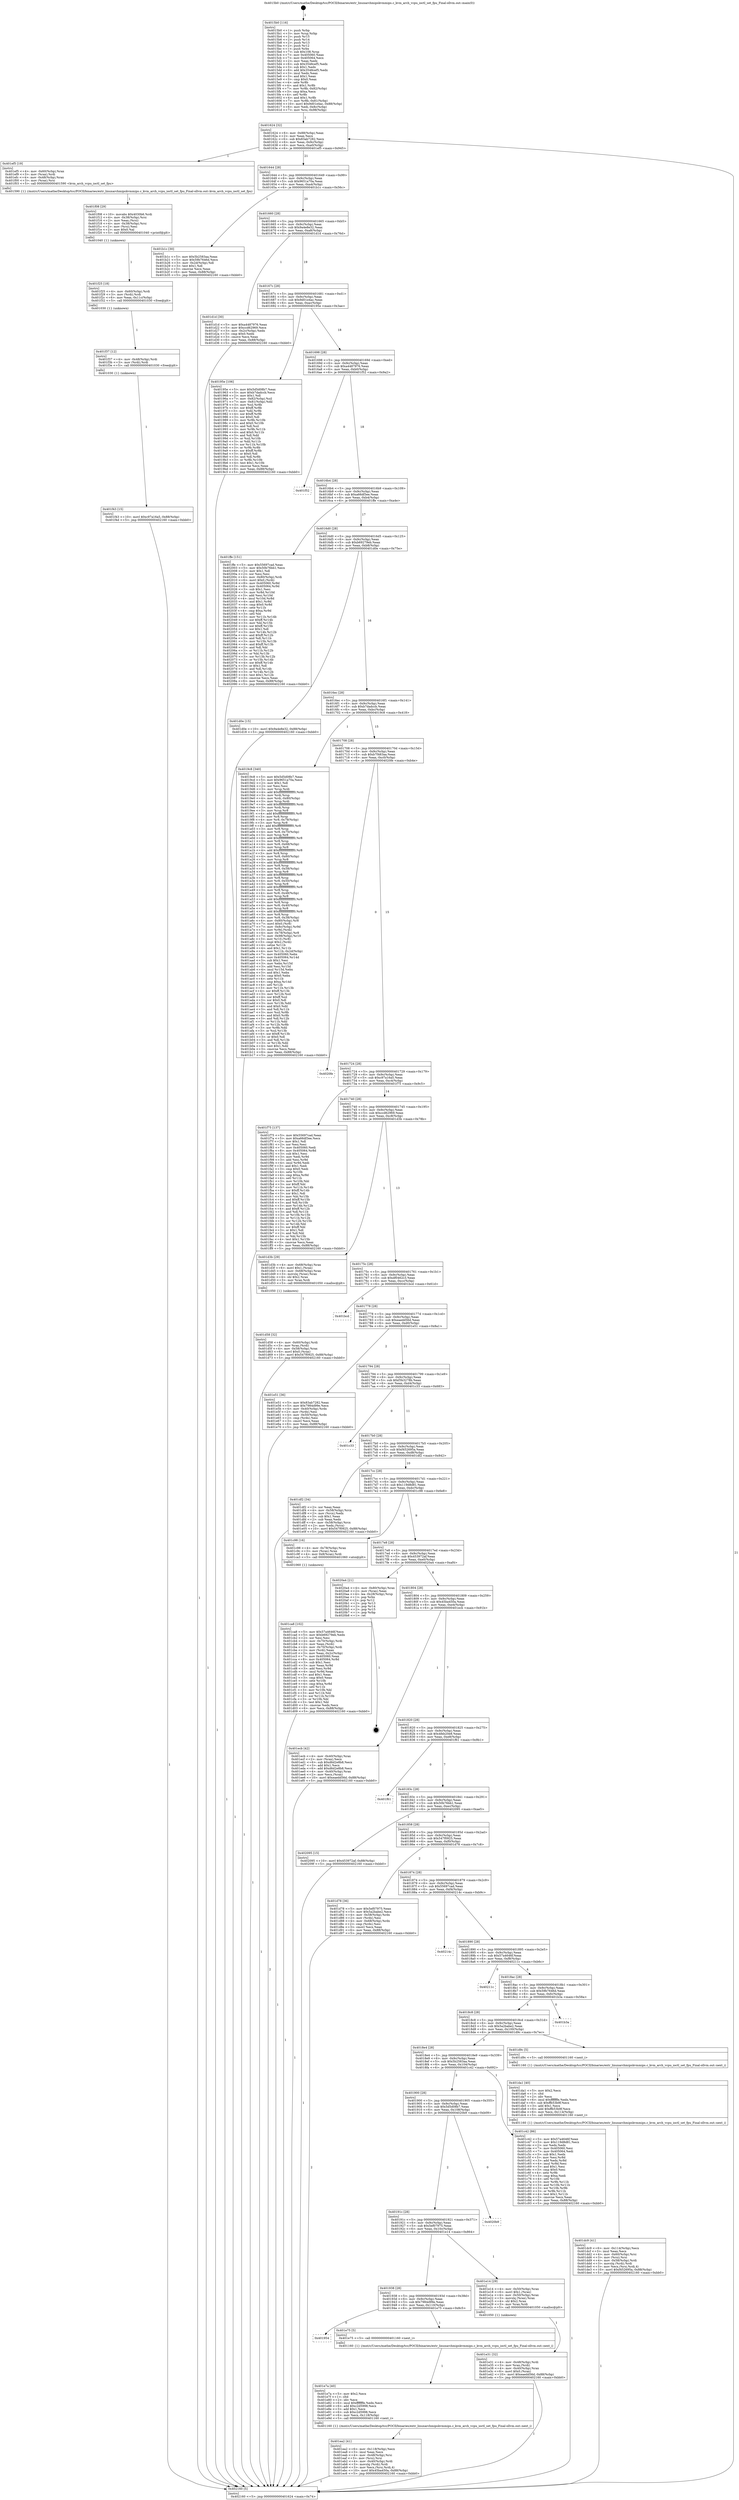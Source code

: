 digraph "0x4015b0" {
  label = "0x4015b0 (/mnt/c/Users/mathe/Desktop/tcc/POCII/binaries/extr_linuxarchmipskvmmips.c_kvm_arch_vcpu_ioctl_set_fpu_Final-ollvm.out::main(0))"
  labelloc = "t"
  node[shape=record]

  Entry [label="",width=0.3,height=0.3,shape=circle,fillcolor=black,style=filled]
  "0x401624" [label="{
     0x401624 [32]\l
     | [instrs]\l
     &nbsp;&nbsp;0x401624 \<+6\>: mov -0x88(%rbp),%eax\l
     &nbsp;&nbsp;0x40162a \<+2\>: mov %eax,%ecx\l
     &nbsp;&nbsp;0x40162c \<+6\>: sub $0x83ab7282,%ecx\l
     &nbsp;&nbsp;0x401632 \<+6\>: mov %eax,-0x9c(%rbp)\l
     &nbsp;&nbsp;0x401638 \<+6\>: mov %ecx,-0xa0(%rbp)\l
     &nbsp;&nbsp;0x40163e \<+6\>: je 0000000000401ef5 \<main+0x945\>\l
  }"]
  "0x401ef5" [label="{
     0x401ef5 [19]\l
     | [instrs]\l
     &nbsp;&nbsp;0x401ef5 \<+4\>: mov -0x60(%rbp),%rax\l
     &nbsp;&nbsp;0x401ef9 \<+3\>: mov (%rax),%rdi\l
     &nbsp;&nbsp;0x401efc \<+4\>: mov -0x48(%rbp),%rax\l
     &nbsp;&nbsp;0x401f00 \<+3\>: mov (%rax),%rsi\l
     &nbsp;&nbsp;0x401f03 \<+5\>: call 0000000000401590 \<kvm_arch_vcpu_ioctl_set_fpu\>\l
     | [calls]\l
     &nbsp;&nbsp;0x401590 \{1\} (/mnt/c/Users/mathe/Desktop/tcc/POCII/binaries/extr_linuxarchmipskvmmips.c_kvm_arch_vcpu_ioctl_set_fpu_Final-ollvm.out::kvm_arch_vcpu_ioctl_set_fpu)\l
  }"]
  "0x401644" [label="{
     0x401644 [28]\l
     | [instrs]\l
     &nbsp;&nbsp;0x401644 \<+5\>: jmp 0000000000401649 \<main+0x99\>\l
     &nbsp;&nbsp;0x401649 \<+6\>: mov -0x9c(%rbp),%eax\l
     &nbsp;&nbsp;0x40164f \<+5\>: sub $0x9651a70a,%eax\l
     &nbsp;&nbsp;0x401654 \<+6\>: mov %eax,-0xa4(%rbp)\l
     &nbsp;&nbsp;0x40165a \<+6\>: je 0000000000401b1c \<main+0x56c\>\l
  }"]
  Exit [label="",width=0.3,height=0.3,shape=circle,fillcolor=black,style=filled,peripheries=2]
  "0x401b1c" [label="{
     0x401b1c [30]\l
     | [instrs]\l
     &nbsp;&nbsp;0x401b1c \<+5\>: mov $0x5b2583aa,%eax\l
     &nbsp;&nbsp;0x401b21 \<+5\>: mov $0x59b7646d,%ecx\l
     &nbsp;&nbsp;0x401b26 \<+3\>: mov -0x2d(%rbp),%dl\l
     &nbsp;&nbsp;0x401b29 \<+3\>: test $0x1,%dl\l
     &nbsp;&nbsp;0x401b2c \<+3\>: cmovne %ecx,%eax\l
     &nbsp;&nbsp;0x401b2f \<+6\>: mov %eax,-0x88(%rbp)\l
     &nbsp;&nbsp;0x401b35 \<+5\>: jmp 0000000000402160 \<main+0xbb0\>\l
  }"]
  "0x401660" [label="{
     0x401660 [28]\l
     | [instrs]\l
     &nbsp;&nbsp;0x401660 \<+5\>: jmp 0000000000401665 \<main+0xb5\>\l
     &nbsp;&nbsp;0x401665 \<+6\>: mov -0x9c(%rbp),%eax\l
     &nbsp;&nbsp;0x40166b \<+5\>: sub $0x9a4e8e32,%eax\l
     &nbsp;&nbsp;0x401670 \<+6\>: mov %eax,-0xa8(%rbp)\l
     &nbsp;&nbsp;0x401676 \<+6\>: je 0000000000401d1d \<main+0x76d\>\l
  }"]
  "0x401f43" [label="{
     0x401f43 [15]\l
     | [instrs]\l
     &nbsp;&nbsp;0x401f43 \<+10\>: movl $0xc97a16a5,-0x88(%rbp)\l
     &nbsp;&nbsp;0x401f4d \<+5\>: jmp 0000000000402160 \<main+0xbb0\>\l
  }"]
  "0x401d1d" [label="{
     0x401d1d [30]\l
     | [instrs]\l
     &nbsp;&nbsp;0x401d1d \<+5\>: mov $0xa4487976,%eax\l
     &nbsp;&nbsp;0x401d22 \<+5\>: mov $0xccd62969,%ecx\l
     &nbsp;&nbsp;0x401d27 \<+3\>: mov -0x2c(%rbp),%edx\l
     &nbsp;&nbsp;0x401d2a \<+3\>: cmp $0x0,%edx\l
     &nbsp;&nbsp;0x401d2d \<+3\>: cmove %ecx,%eax\l
     &nbsp;&nbsp;0x401d30 \<+6\>: mov %eax,-0x88(%rbp)\l
     &nbsp;&nbsp;0x401d36 \<+5\>: jmp 0000000000402160 \<main+0xbb0\>\l
  }"]
  "0x40167c" [label="{
     0x40167c [28]\l
     | [instrs]\l
     &nbsp;&nbsp;0x40167c \<+5\>: jmp 0000000000401681 \<main+0xd1\>\l
     &nbsp;&nbsp;0x401681 \<+6\>: mov -0x9c(%rbp),%eax\l
     &nbsp;&nbsp;0x401687 \<+5\>: sub $0x9d01e4ac,%eax\l
     &nbsp;&nbsp;0x40168c \<+6\>: mov %eax,-0xac(%rbp)\l
     &nbsp;&nbsp;0x401692 \<+6\>: je 000000000040195e \<main+0x3ae\>\l
  }"]
  "0x401f37" [label="{
     0x401f37 [12]\l
     | [instrs]\l
     &nbsp;&nbsp;0x401f37 \<+4\>: mov -0x48(%rbp),%rdi\l
     &nbsp;&nbsp;0x401f3b \<+3\>: mov (%rdi),%rdi\l
     &nbsp;&nbsp;0x401f3e \<+5\>: call 0000000000401030 \<free@plt\>\l
     | [calls]\l
     &nbsp;&nbsp;0x401030 \{1\} (unknown)\l
  }"]
  "0x40195e" [label="{
     0x40195e [106]\l
     | [instrs]\l
     &nbsp;&nbsp;0x40195e \<+5\>: mov $0x5d5d08b7,%eax\l
     &nbsp;&nbsp;0x401963 \<+5\>: mov $0xb7dadccb,%ecx\l
     &nbsp;&nbsp;0x401968 \<+2\>: mov $0x1,%dl\l
     &nbsp;&nbsp;0x40196a \<+7\>: mov -0x82(%rbp),%sil\l
     &nbsp;&nbsp;0x401971 \<+7\>: mov -0x81(%rbp),%dil\l
     &nbsp;&nbsp;0x401978 \<+3\>: mov %sil,%r8b\l
     &nbsp;&nbsp;0x40197b \<+4\>: xor $0xff,%r8b\l
     &nbsp;&nbsp;0x40197f \<+3\>: mov %dil,%r9b\l
     &nbsp;&nbsp;0x401982 \<+4\>: xor $0xff,%r9b\l
     &nbsp;&nbsp;0x401986 \<+3\>: xor $0x0,%dl\l
     &nbsp;&nbsp;0x401989 \<+3\>: mov %r8b,%r10b\l
     &nbsp;&nbsp;0x40198c \<+4\>: and $0x0,%r10b\l
     &nbsp;&nbsp;0x401990 \<+3\>: and %dl,%sil\l
     &nbsp;&nbsp;0x401993 \<+3\>: mov %r9b,%r11b\l
     &nbsp;&nbsp;0x401996 \<+4\>: and $0x0,%r11b\l
     &nbsp;&nbsp;0x40199a \<+3\>: and %dl,%dil\l
     &nbsp;&nbsp;0x40199d \<+3\>: or %sil,%r10b\l
     &nbsp;&nbsp;0x4019a0 \<+3\>: or %dil,%r11b\l
     &nbsp;&nbsp;0x4019a3 \<+3\>: xor %r11b,%r10b\l
     &nbsp;&nbsp;0x4019a6 \<+3\>: or %r9b,%r8b\l
     &nbsp;&nbsp;0x4019a9 \<+4\>: xor $0xff,%r8b\l
     &nbsp;&nbsp;0x4019ad \<+3\>: or $0x0,%dl\l
     &nbsp;&nbsp;0x4019b0 \<+3\>: and %dl,%r8b\l
     &nbsp;&nbsp;0x4019b3 \<+3\>: or %r8b,%r10b\l
     &nbsp;&nbsp;0x4019b6 \<+4\>: test $0x1,%r10b\l
     &nbsp;&nbsp;0x4019ba \<+3\>: cmovne %ecx,%eax\l
     &nbsp;&nbsp;0x4019bd \<+6\>: mov %eax,-0x88(%rbp)\l
     &nbsp;&nbsp;0x4019c3 \<+5\>: jmp 0000000000402160 \<main+0xbb0\>\l
  }"]
  "0x401698" [label="{
     0x401698 [28]\l
     | [instrs]\l
     &nbsp;&nbsp;0x401698 \<+5\>: jmp 000000000040169d \<main+0xed\>\l
     &nbsp;&nbsp;0x40169d \<+6\>: mov -0x9c(%rbp),%eax\l
     &nbsp;&nbsp;0x4016a3 \<+5\>: sub $0xa4487976,%eax\l
     &nbsp;&nbsp;0x4016a8 \<+6\>: mov %eax,-0xb0(%rbp)\l
     &nbsp;&nbsp;0x4016ae \<+6\>: je 0000000000401f52 \<main+0x9a2\>\l
  }"]
  "0x402160" [label="{
     0x402160 [5]\l
     | [instrs]\l
     &nbsp;&nbsp;0x402160 \<+5\>: jmp 0000000000401624 \<main+0x74\>\l
  }"]
  "0x4015b0" [label="{
     0x4015b0 [116]\l
     | [instrs]\l
     &nbsp;&nbsp;0x4015b0 \<+1\>: push %rbp\l
     &nbsp;&nbsp;0x4015b1 \<+3\>: mov %rsp,%rbp\l
     &nbsp;&nbsp;0x4015b4 \<+2\>: push %r15\l
     &nbsp;&nbsp;0x4015b6 \<+2\>: push %r14\l
     &nbsp;&nbsp;0x4015b8 \<+2\>: push %r13\l
     &nbsp;&nbsp;0x4015ba \<+2\>: push %r12\l
     &nbsp;&nbsp;0x4015bc \<+1\>: push %rbx\l
     &nbsp;&nbsp;0x4015bd \<+7\>: sub $0x108,%rsp\l
     &nbsp;&nbsp;0x4015c4 \<+7\>: mov 0x405060,%eax\l
     &nbsp;&nbsp;0x4015cb \<+7\>: mov 0x405064,%ecx\l
     &nbsp;&nbsp;0x4015d2 \<+2\>: mov %eax,%edx\l
     &nbsp;&nbsp;0x4015d4 \<+6\>: sub $0x3548cef5,%edx\l
     &nbsp;&nbsp;0x4015da \<+3\>: sub $0x1,%edx\l
     &nbsp;&nbsp;0x4015dd \<+6\>: add $0x3548cef5,%edx\l
     &nbsp;&nbsp;0x4015e3 \<+3\>: imul %edx,%eax\l
     &nbsp;&nbsp;0x4015e6 \<+3\>: and $0x1,%eax\l
     &nbsp;&nbsp;0x4015e9 \<+3\>: cmp $0x0,%eax\l
     &nbsp;&nbsp;0x4015ec \<+4\>: sete %r8b\l
     &nbsp;&nbsp;0x4015f0 \<+4\>: and $0x1,%r8b\l
     &nbsp;&nbsp;0x4015f4 \<+7\>: mov %r8b,-0x82(%rbp)\l
     &nbsp;&nbsp;0x4015fb \<+3\>: cmp $0xa,%ecx\l
     &nbsp;&nbsp;0x4015fe \<+4\>: setl %r8b\l
     &nbsp;&nbsp;0x401602 \<+4\>: and $0x1,%r8b\l
     &nbsp;&nbsp;0x401606 \<+7\>: mov %r8b,-0x81(%rbp)\l
     &nbsp;&nbsp;0x40160d \<+10\>: movl $0x9d01e4ac,-0x88(%rbp)\l
     &nbsp;&nbsp;0x401617 \<+6\>: mov %edi,-0x8c(%rbp)\l
     &nbsp;&nbsp;0x40161d \<+7\>: mov %rsi,-0x98(%rbp)\l
  }"]
  "0x401f25" [label="{
     0x401f25 [18]\l
     | [instrs]\l
     &nbsp;&nbsp;0x401f25 \<+4\>: mov -0x60(%rbp),%rdi\l
     &nbsp;&nbsp;0x401f29 \<+3\>: mov (%rdi),%rdi\l
     &nbsp;&nbsp;0x401f2c \<+6\>: mov %eax,-0x11c(%rbp)\l
     &nbsp;&nbsp;0x401f32 \<+5\>: call 0000000000401030 \<free@plt\>\l
     | [calls]\l
     &nbsp;&nbsp;0x401030 \{1\} (unknown)\l
  }"]
  "0x401f52" [label="{
     0x401f52\l
  }", style=dashed]
  "0x4016b4" [label="{
     0x4016b4 [28]\l
     | [instrs]\l
     &nbsp;&nbsp;0x4016b4 \<+5\>: jmp 00000000004016b9 \<main+0x109\>\l
     &nbsp;&nbsp;0x4016b9 \<+6\>: mov -0x9c(%rbp),%eax\l
     &nbsp;&nbsp;0x4016bf \<+5\>: sub $0xa66df3ee,%eax\l
     &nbsp;&nbsp;0x4016c4 \<+6\>: mov %eax,-0xb4(%rbp)\l
     &nbsp;&nbsp;0x4016ca \<+6\>: je 0000000000401ffe \<main+0xa4e\>\l
  }"]
  "0x401f08" [label="{
     0x401f08 [29]\l
     | [instrs]\l
     &nbsp;&nbsp;0x401f08 \<+10\>: movabs $0x4030b6,%rdi\l
     &nbsp;&nbsp;0x401f12 \<+4\>: mov -0x38(%rbp),%rsi\l
     &nbsp;&nbsp;0x401f16 \<+2\>: mov %eax,(%rsi)\l
     &nbsp;&nbsp;0x401f18 \<+4\>: mov -0x38(%rbp),%rsi\l
     &nbsp;&nbsp;0x401f1c \<+2\>: mov (%rsi),%esi\l
     &nbsp;&nbsp;0x401f1e \<+2\>: mov $0x0,%al\l
     &nbsp;&nbsp;0x401f20 \<+5\>: call 0000000000401040 \<printf@plt\>\l
     | [calls]\l
     &nbsp;&nbsp;0x401040 \{1\} (unknown)\l
  }"]
  "0x401ffe" [label="{
     0x401ffe [151]\l
     | [instrs]\l
     &nbsp;&nbsp;0x401ffe \<+5\>: mov $0x55697cad,%eax\l
     &nbsp;&nbsp;0x402003 \<+5\>: mov $0x50b76bb1,%ecx\l
     &nbsp;&nbsp;0x402008 \<+2\>: mov $0x1,%dl\l
     &nbsp;&nbsp;0x40200a \<+2\>: xor %esi,%esi\l
     &nbsp;&nbsp;0x40200c \<+4\>: mov -0x80(%rbp),%rdi\l
     &nbsp;&nbsp;0x402010 \<+6\>: movl $0x0,(%rdi)\l
     &nbsp;&nbsp;0x402016 \<+8\>: mov 0x405060,%r8d\l
     &nbsp;&nbsp;0x40201e \<+8\>: mov 0x405064,%r9d\l
     &nbsp;&nbsp;0x402026 \<+3\>: sub $0x1,%esi\l
     &nbsp;&nbsp;0x402029 \<+3\>: mov %r8d,%r10d\l
     &nbsp;&nbsp;0x40202c \<+3\>: add %esi,%r10d\l
     &nbsp;&nbsp;0x40202f \<+4\>: imul %r10d,%r8d\l
     &nbsp;&nbsp;0x402033 \<+4\>: and $0x1,%r8d\l
     &nbsp;&nbsp;0x402037 \<+4\>: cmp $0x0,%r8d\l
     &nbsp;&nbsp;0x40203b \<+4\>: sete %r11b\l
     &nbsp;&nbsp;0x40203f \<+4\>: cmp $0xa,%r9d\l
     &nbsp;&nbsp;0x402043 \<+3\>: setl %bl\l
     &nbsp;&nbsp;0x402046 \<+3\>: mov %r11b,%r14b\l
     &nbsp;&nbsp;0x402049 \<+4\>: xor $0xff,%r14b\l
     &nbsp;&nbsp;0x40204d \<+3\>: mov %bl,%r15b\l
     &nbsp;&nbsp;0x402050 \<+4\>: xor $0xff,%r15b\l
     &nbsp;&nbsp;0x402054 \<+3\>: xor $0x1,%dl\l
     &nbsp;&nbsp;0x402057 \<+3\>: mov %r14b,%r12b\l
     &nbsp;&nbsp;0x40205a \<+4\>: and $0xff,%r12b\l
     &nbsp;&nbsp;0x40205e \<+3\>: and %dl,%r11b\l
     &nbsp;&nbsp;0x402061 \<+3\>: mov %r15b,%r13b\l
     &nbsp;&nbsp;0x402064 \<+4\>: and $0xff,%r13b\l
     &nbsp;&nbsp;0x402068 \<+2\>: and %dl,%bl\l
     &nbsp;&nbsp;0x40206a \<+3\>: or %r11b,%r12b\l
     &nbsp;&nbsp;0x40206d \<+3\>: or %bl,%r13b\l
     &nbsp;&nbsp;0x402070 \<+3\>: xor %r13b,%r12b\l
     &nbsp;&nbsp;0x402073 \<+3\>: or %r15b,%r14b\l
     &nbsp;&nbsp;0x402076 \<+4\>: xor $0xff,%r14b\l
     &nbsp;&nbsp;0x40207a \<+3\>: or $0x1,%dl\l
     &nbsp;&nbsp;0x40207d \<+3\>: and %dl,%r14b\l
     &nbsp;&nbsp;0x402080 \<+3\>: or %r14b,%r12b\l
     &nbsp;&nbsp;0x402083 \<+4\>: test $0x1,%r12b\l
     &nbsp;&nbsp;0x402087 \<+3\>: cmovne %ecx,%eax\l
     &nbsp;&nbsp;0x40208a \<+6\>: mov %eax,-0x88(%rbp)\l
     &nbsp;&nbsp;0x402090 \<+5\>: jmp 0000000000402160 \<main+0xbb0\>\l
  }"]
  "0x4016d0" [label="{
     0x4016d0 [28]\l
     | [instrs]\l
     &nbsp;&nbsp;0x4016d0 \<+5\>: jmp 00000000004016d5 \<main+0x125\>\l
     &nbsp;&nbsp;0x4016d5 \<+6\>: mov -0x9c(%rbp),%eax\l
     &nbsp;&nbsp;0x4016db \<+5\>: sub $0xb69279eb,%eax\l
     &nbsp;&nbsp;0x4016e0 \<+6\>: mov %eax,-0xb8(%rbp)\l
     &nbsp;&nbsp;0x4016e6 \<+6\>: je 0000000000401d0e \<main+0x75e\>\l
  }"]
  "0x401ea2" [label="{
     0x401ea2 [41]\l
     | [instrs]\l
     &nbsp;&nbsp;0x401ea2 \<+6\>: mov -0x118(%rbp),%ecx\l
     &nbsp;&nbsp;0x401ea8 \<+3\>: imul %eax,%ecx\l
     &nbsp;&nbsp;0x401eab \<+4\>: mov -0x48(%rbp),%rsi\l
     &nbsp;&nbsp;0x401eaf \<+3\>: mov (%rsi),%rsi\l
     &nbsp;&nbsp;0x401eb2 \<+4\>: mov -0x40(%rbp),%rdi\l
     &nbsp;&nbsp;0x401eb6 \<+3\>: movslq (%rdi),%rdi\l
     &nbsp;&nbsp;0x401eb9 \<+3\>: mov %ecx,(%rsi,%rdi,4)\l
     &nbsp;&nbsp;0x401ebc \<+10\>: movl $0x45ba450a,-0x88(%rbp)\l
     &nbsp;&nbsp;0x401ec6 \<+5\>: jmp 0000000000402160 \<main+0xbb0\>\l
  }"]
  "0x401d0e" [label="{
     0x401d0e [15]\l
     | [instrs]\l
     &nbsp;&nbsp;0x401d0e \<+10\>: movl $0x9a4e8e32,-0x88(%rbp)\l
     &nbsp;&nbsp;0x401d18 \<+5\>: jmp 0000000000402160 \<main+0xbb0\>\l
  }"]
  "0x4016ec" [label="{
     0x4016ec [28]\l
     | [instrs]\l
     &nbsp;&nbsp;0x4016ec \<+5\>: jmp 00000000004016f1 \<main+0x141\>\l
     &nbsp;&nbsp;0x4016f1 \<+6\>: mov -0x9c(%rbp),%eax\l
     &nbsp;&nbsp;0x4016f7 \<+5\>: sub $0xb7dadccb,%eax\l
     &nbsp;&nbsp;0x4016fc \<+6\>: mov %eax,-0xbc(%rbp)\l
     &nbsp;&nbsp;0x401702 \<+6\>: je 00000000004019c8 \<main+0x418\>\l
  }"]
  "0x401e7a" [label="{
     0x401e7a [40]\l
     | [instrs]\l
     &nbsp;&nbsp;0x401e7a \<+5\>: mov $0x2,%ecx\l
     &nbsp;&nbsp;0x401e7f \<+1\>: cltd\l
     &nbsp;&nbsp;0x401e80 \<+2\>: idiv %ecx\l
     &nbsp;&nbsp;0x401e82 \<+6\>: imul $0xfffffffe,%edx,%ecx\l
     &nbsp;&nbsp;0x401e88 \<+6\>: add $0xc2d5998,%ecx\l
     &nbsp;&nbsp;0x401e8e \<+3\>: add $0x1,%ecx\l
     &nbsp;&nbsp;0x401e91 \<+6\>: sub $0xc2d5998,%ecx\l
     &nbsp;&nbsp;0x401e97 \<+6\>: mov %ecx,-0x118(%rbp)\l
     &nbsp;&nbsp;0x401e9d \<+5\>: call 0000000000401160 \<next_i\>\l
     | [calls]\l
     &nbsp;&nbsp;0x401160 \{1\} (/mnt/c/Users/mathe/Desktop/tcc/POCII/binaries/extr_linuxarchmipskvmmips.c_kvm_arch_vcpu_ioctl_set_fpu_Final-ollvm.out::next_i)\l
  }"]
  "0x4019c8" [label="{
     0x4019c8 [340]\l
     | [instrs]\l
     &nbsp;&nbsp;0x4019c8 \<+5\>: mov $0x5d5d08b7,%eax\l
     &nbsp;&nbsp;0x4019cd \<+5\>: mov $0x9651a70a,%ecx\l
     &nbsp;&nbsp;0x4019d2 \<+2\>: mov $0x1,%dl\l
     &nbsp;&nbsp;0x4019d4 \<+2\>: xor %esi,%esi\l
     &nbsp;&nbsp;0x4019d6 \<+3\>: mov %rsp,%rdi\l
     &nbsp;&nbsp;0x4019d9 \<+4\>: add $0xfffffffffffffff0,%rdi\l
     &nbsp;&nbsp;0x4019dd \<+3\>: mov %rdi,%rsp\l
     &nbsp;&nbsp;0x4019e0 \<+4\>: mov %rdi,-0x80(%rbp)\l
     &nbsp;&nbsp;0x4019e4 \<+3\>: mov %rsp,%rdi\l
     &nbsp;&nbsp;0x4019e7 \<+4\>: add $0xfffffffffffffff0,%rdi\l
     &nbsp;&nbsp;0x4019eb \<+3\>: mov %rdi,%rsp\l
     &nbsp;&nbsp;0x4019ee \<+3\>: mov %rsp,%r8\l
     &nbsp;&nbsp;0x4019f1 \<+4\>: add $0xfffffffffffffff0,%r8\l
     &nbsp;&nbsp;0x4019f5 \<+3\>: mov %r8,%rsp\l
     &nbsp;&nbsp;0x4019f8 \<+4\>: mov %r8,-0x78(%rbp)\l
     &nbsp;&nbsp;0x4019fc \<+3\>: mov %rsp,%r8\l
     &nbsp;&nbsp;0x4019ff \<+4\>: add $0xfffffffffffffff0,%r8\l
     &nbsp;&nbsp;0x401a03 \<+3\>: mov %r8,%rsp\l
     &nbsp;&nbsp;0x401a06 \<+4\>: mov %r8,-0x70(%rbp)\l
     &nbsp;&nbsp;0x401a0a \<+3\>: mov %rsp,%r8\l
     &nbsp;&nbsp;0x401a0d \<+4\>: add $0xfffffffffffffff0,%r8\l
     &nbsp;&nbsp;0x401a11 \<+3\>: mov %r8,%rsp\l
     &nbsp;&nbsp;0x401a14 \<+4\>: mov %r8,-0x68(%rbp)\l
     &nbsp;&nbsp;0x401a18 \<+3\>: mov %rsp,%r8\l
     &nbsp;&nbsp;0x401a1b \<+4\>: add $0xfffffffffffffff0,%r8\l
     &nbsp;&nbsp;0x401a1f \<+3\>: mov %r8,%rsp\l
     &nbsp;&nbsp;0x401a22 \<+4\>: mov %r8,-0x60(%rbp)\l
     &nbsp;&nbsp;0x401a26 \<+3\>: mov %rsp,%r8\l
     &nbsp;&nbsp;0x401a29 \<+4\>: add $0xfffffffffffffff0,%r8\l
     &nbsp;&nbsp;0x401a2d \<+3\>: mov %r8,%rsp\l
     &nbsp;&nbsp;0x401a30 \<+4\>: mov %r8,-0x58(%rbp)\l
     &nbsp;&nbsp;0x401a34 \<+3\>: mov %rsp,%r8\l
     &nbsp;&nbsp;0x401a37 \<+4\>: add $0xfffffffffffffff0,%r8\l
     &nbsp;&nbsp;0x401a3b \<+3\>: mov %r8,%rsp\l
     &nbsp;&nbsp;0x401a3e \<+4\>: mov %r8,-0x50(%rbp)\l
     &nbsp;&nbsp;0x401a42 \<+3\>: mov %rsp,%r8\l
     &nbsp;&nbsp;0x401a45 \<+4\>: add $0xfffffffffffffff0,%r8\l
     &nbsp;&nbsp;0x401a49 \<+3\>: mov %r8,%rsp\l
     &nbsp;&nbsp;0x401a4c \<+4\>: mov %r8,-0x48(%rbp)\l
     &nbsp;&nbsp;0x401a50 \<+3\>: mov %rsp,%r8\l
     &nbsp;&nbsp;0x401a53 \<+4\>: add $0xfffffffffffffff0,%r8\l
     &nbsp;&nbsp;0x401a57 \<+3\>: mov %r8,%rsp\l
     &nbsp;&nbsp;0x401a5a \<+4\>: mov %r8,-0x40(%rbp)\l
     &nbsp;&nbsp;0x401a5e \<+3\>: mov %rsp,%r8\l
     &nbsp;&nbsp;0x401a61 \<+4\>: add $0xfffffffffffffff0,%r8\l
     &nbsp;&nbsp;0x401a65 \<+3\>: mov %r8,%rsp\l
     &nbsp;&nbsp;0x401a68 \<+4\>: mov %r8,-0x38(%rbp)\l
     &nbsp;&nbsp;0x401a6c \<+4\>: mov -0x80(%rbp),%r8\l
     &nbsp;&nbsp;0x401a70 \<+7\>: movl $0x0,(%r8)\l
     &nbsp;&nbsp;0x401a77 \<+7\>: mov -0x8c(%rbp),%r9d\l
     &nbsp;&nbsp;0x401a7e \<+3\>: mov %r9d,(%rdi)\l
     &nbsp;&nbsp;0x401a81 \<+4\>: mov -0x78(%rbp),%r8\l
     &nbsp;&nbsp;0x401a85 \<+7\>: mov -0x98(%rbp),%r10\l
     &nbsp;&nbsp;0x401a8c \<+3\>: mov %r10,(%r8)\l
     &nbsp;&nbsp;0x401a8f \<+3\>: cmpl $0x2,(%rdi)\l
     &nbsp;&nbsp;0x401a92 \<+4\>: setne %r11b\l
     &nbsp;&nbsp;0x401a96 \<+4\>: and $0x1,%r11b\l
     &nbsp;&nbsp;0x401a9a \<+4\>: mov %r11b,-0x2d(%rbp)\l
     &nbsp;&nbsp;0x401a9e \<+7\>: mov 0x405060,%ebx\l
     &nbsp;&nbsp;0x401aa5 \<+8\>: mov 0x405064,%r14d\l
     &nbsp;&nbsp;0x401aad \<+3\>: sub $0x1,%esi\l
     &nbsp;&nbsp;0x401ab0 \<+3\>: mov %ebx,%r15d\l
     &nbsp;&nbsp;0x401ab3 \<+3\>: add %esi,%r15d\l
     &nbsp;&nbsp;0x401ab6 \<+4\>: imul %r15d,%ebx\l
     &nbsp;&nbsp;0x401aba \<+3\>: and $0x1,%ebx\l
     &nbsp;&nbsp;0x401abd \<+3\>: cmp $0x0,%ebx\l
     &nbsp;&nbsp;0x401ac0 \<+4\>: sete %r11b\l
     &nbsp;&nbsp;0x401ac4 \<+4\>: cmp $0xa,%r14d\l
     &nbsp;&nbsp;0x401ac8 \<+4\>: setl %r12b\l
     &nbsp;&nbsp;0x401acc \<+3\>: mov %r11b,%r13b\l
     &nbsp;&nbsp;0x401acf \<+4\>: xor $0xff,%r13b\l
     &nbsp;&nbsp;0x401ad3 \<+3\>: mov %r12b,%sil\l
     &nbsp;&nbsp;0x401ad6 \<+4\>: xor $0xff,%sil\l
     &nbsp;&nbsp;0x401ada \<+3\>: xor $0x0,%dl\l
     &nbsp;&nbsp;0x401add \<+3\>: mov %r13b,%dil\l
     &nbsp;&nbsp;0x401ae0 \<+4\>: and $0x0,%dil\l
     &nbsp;&nbsp;0x401ae4 \<+3\>: and %dl,%r11b\l
     &nbsp;&nbsp;0x401ae7 \<+3\>: mov %sil,%r8b\l
     &nbsp;&nbsp;0x401aea \<+4\>: and $0x0,%r8b\l
     &nbsp;&nbsp;0x401aee \<+3\>: and %dl,%r12b\l
     &nbsp;&nbsp;0x401af1 \<+3\>: or %r11b,%dil\l
     &nbsp;&nbsp;0x401af4 \<+3\>: or %r12b,%r8b\l
     &nbsp;&nbsp;0x401af7 \<+3\>: xor %r8b,%dil\l
     &nbsp;&nbsp;0x401afa \<+3\>: or %sil,%r13b\l
     &nbsp;&nbsp;0x401afd \<+4\>: xor $0xff,%r13b\l
     &nbsp;&nbsp;0x401b01 \<+3\>: or $0x0,%dl\l
     &nbsp;&nbsp;0x401b04 \<+3\>: and %dl,%r13b\l
     &nbsp;&nbsp;0x401b07 \<+3\>: or %r13b,%dil\l
     &nbsp;&nbsp;0x401b0a \<+4\>: test $0x1,%dil\l
     &nbsp;&nbsp;0x401b0e \<+3\>: cmovne %ecx,%eax\l
     &nbsp;&nbsp;0x401b11 \<+6\>: mov %eax,-0x88(%rbp)\l
     &nbsp;&nbsp;0x401b17 \<+5\>: jmp 0000000000402160 \<main+0xbb0\>\l
  }"]
  "0x401708" [label="{
     0x401708 [28]\l
     | [instrs]\l
     &nbsp;&nbsp;0x401708 \<+5\>: jmp 000000000040170d \<main+0x15d\>\l
     &nbsp;&nbsp;0x40170d \<+6\>: mov -0x9c(%rbp),%eax\l
     &nbsp;&nbsp;0x401713 \<+5\>: sub $0xb7f483aa,%eax\l
     &nbsp;&nbsp;0x401718 \<+6\>: mov %eax,-0xc0(%rbp)\l
     &nbsp;&nbsp;0x40171e \<+6\>: je 00000000004020fe \<main+0xb4e\>\l
  }"]
  "0x401954" [label="{
     0x401954\l
  }", style=dashed]
  "0x401e75" [label="{
     0x401e75 [5]\l
     | [instrs]\l
     &nbsp;&nbsp;0x401e75 \<+5\>: call 0000000000401160 \<next_i\>\l
     | [calls]\l
     &nbsp;&nbsp;0x401160 \{1\} (/mnt/c/Users/mathe/Desktop/tcc/POCII/binaries/extr_linuxarchmipskvmmips.c_kvm_arch_vcpu_ioctl_set_fpu_Final-ollvm.out::next_i)\l
  }"]
  "0x4020fe" [label="{
     0x4020fe\l
  }", style=dashed]
  "0x401724" [label="{
     0x401724 [28]\l
     | [instrs]\l
     &nbsp;&nbsp;0x401724 \<+5\>: jmp 0000000000401729 \<main+0x179\>\l
     &nbsp;&nbsp;0x401729 \<+6\>: mov -0x9c(%rbp),%eax\l
     &nbsp;&nbsp;0x40172f \<+5\>: sub $0xc97a16a5,%eax\l
     &nbsp;&nbsp;0x401734 \<+6\>: mov %eax,-0xc4(%rbp)\l
     &nbsp;&nbsp;0x40173a \<+6\>: je 0000000000401f75 \<main+0x9c5\>\l
  }"]
  "0x401e31" [label="{
     0x401e31 [32]\l
     | [instrs]\l
     &nbsp;&nbsp;0x401e31 \<+4\>: mov -0x48(%rbp),%rdi\l
     &nbsp;&nbsp;0x401e35 \<+3\>: mov %rax,(%rdi)\l
     &nbsp;&nbsp;0x401e38 \<+4\>: mov -0x40(%rbp),%rax\l
     &nbsp;&nbsp;0x401e3c \<+6\>: movl $0x0,(%rax)\l
     &nbsp;&nbsp;0x401e42 \<+10\>: movl $0xeaedd56d,-0x88(%rbp)\l
     &nbsp;&nbsp;0x401e4c \<+5\>: jmp 0000000000402160 \<main+0xbb0\>\l
  }"]
  "0x401f75" [label="{
     0x401f75 [137]\l
     | [instrs]\l
     &nbsp;&nbsp;0x401f75 \<+5\>: mov $0x55697cad,%eax\l
     &nbsp;&nbsp;0x401f7a \<+5\>: mov $0xa66df3ee,%ecx\l
     &nbsp;&nbsp;0x401f7f \<+2\>: mov $0x1,%dl\l
     &nbsp;&nbsp;0x401f81 \<+2\>: xor %esi,%esi\l
     &nbsp;&nbsp;0x401f83 \<+7\>: mov 0x405060,%edi\l
     &nbsp;&nbsp;0x401f8a \<+8\>: mov 0x405064,%r8d\l
     &nbsp;&nbsp;0x401f92 \<+3\>: sub $0x1,%esi\l
     &nbsp;&nbsp;0x401f95 \<+3\>: mov %edi,%r9d\l
     &nbsp;&nbsp;0x401f98 \<+3\>: add %esi,%r9d\l
     &nbsp;&nbsp;0x401f9b \<+4\>: imul %r9d,%edi\l
     &nbsp;&nbsp;0x401f9f \<+3\>: and $0x1,%edi\l
     &nbsp;&nbsp;0x401fa2 \<+3\>: cmp $0x0,%edi\l
     &nbsp;&nbsp;0x401fa5 \<+4\>: sete %r10b\l
     &nbsp;&nbsp;0x401fa9 \<+4\>: cmp $0xa,%r8d\l
     &nbsp;&nbsp;0x401fad \<+4\>: setl %r11b\l
     &nbsp;&nbsp;0x401fb1 \<+3\>: mov %r10b,%bl\l
     &nbsp;&nbsp;0x401fb4 \<+3\>: xor $0xff,%bl\l
     &nbsp;&nbsp;0x401fb7 \<+3\>: mov %r11b,%r14b\l
     &nbsp;&nbsp;0x401fba \<+4\>: xor $0xff,%r14b\l
     &nbsp;&nbsp;0x401fbe \<+3\>: xor $0x1,%dl\l
     &nbsp;&nbsp;0x401fc1 \<+3\>: mov %bl,%r15b\l
     &nbsp;&nbsp;0x401fc4 \<+4\>: and $0xff,%r15b\l
     &nbsp;&nbsp;0x401fc8 \<+3\>: and %dl,%r10b\l
     &nbsp;&nbsp;0x401fcb \<+3\>: mov %r14b,%r12b\l
     &nbsp;&nbsp;0x401fce \<+4\>: and $0xff,%r12b\l
     &nbsp;&nbsp;0x401fd2 \<+3\>: and %dl,%r11b\l
     &nbsp;&nbsp;0x401fd5 \<+3\>: or %r10b,%r15b\l
     &nbsp;&nbsp;0x401fd8 \<+3\>: or %r11b,%r12b\l
     &nbsp;&nbsp;0x401fdb \<+3\>: xor %r12b,%r15b\l
     &nbsp;&nbsp;0x401fde \<+3\>: or %r14b,%bl\l
     &nbsp;&nbsp;0x401fe1 \<+3\>: xor $0xff,%bl\l
     &nbsp;&nbsp;0x401fe4 \<+3\>: or $0x1,%dl\l
     &nbsp;&nbsp;0x401fe7 \<+2\>: and %dl,%bl\l
     &nbsp;&nbsp;0x401fe9 \<+3\>: or %bl,%r15b\l
     &nbsp;&nbsp;0x401fec \<+4\>: test $0x1,%r15b\l
     &nbsp;&nbsp;0x401ff0 \<+3\>: cmovne %ecx,%eax\l
     &nbsp;&nbsp;0x401ff3 \<+6\>: mov %eax,-0x88(%rbp)\l
     &nbsp;&nbsp;0x401ff9 \<+5\>: jmp 0000000000402160 \<main+0xbb0\>\l
  }"]
  "0x401740" [label="{
     0x401740 [28]\l
     | [instrs]\l
     &nbsp;&nbsp;0x401740 \<+5\>: jmp 0000000000401745 \<main+0x195\>\l
     &nbsp;&nbsp;0x401745 \<+6\>: mov -0x9c(%rbp),%eax\l
     &nbsp;&nbsp;0x40174b \<+5\>: sub $0xccd62969,%eax\l
     &nbsp;&nbsp;0x401750 \<+6\>: mov %eax,-0xc8(%rbp)\l
     &nbsp;&nbsp;0x401756 \<+6\>: je 0000000000401d3b \<main+0x78b\>\l
  }"]
  "0x401938" [label="{
     0x401938 [28]\l
     | [instrs]\l
     &nbsp;&nbsp;0x401938 \<+5\>: jmp 000000000040193d \<main+0x38d\>\l
     &nbsp;&nbsp;0x40193d \<+6\>: mov -0x9c(%rbp),%eax\l
     &nbsp;&nbsp;0x401943 \<+5\>: sub $0x7984d99e,%eax\l
     &nbsp;&nbsp;0x401948 \<+6\>: mov %eax,-0x110(%rbp)\l
     &nbsp;&nbsp;0x40194e \<+6\>: je 0000000000401e75 \<main+0x8c5\>\l
  }"]
  "0x401d3b" [label="{
     0x401d3b [29]\l
     | [instrs]\l
     &nbsp;&nbsp;0x401d3b \<+4\>: mov -0x68(%rbp),%rax\l
     &nbsp;&nbsp;0x401d3f \<+6\>: movl $0x1,(%rax)\l
     &nbsp;&nbsp;0x401d45 \<+4\>: mov -0x68(%rbp),%rax\l
     &nbsp;&nbsp;0x401d49 \<+3\>: movslq (%rax),%rax\l
     &nbsp;&nbsp;0x401d4c \<+4\>: shl $0x2,%rax\l
     &nbsp;&nbsp;0x401d50 \<+3\>: mov %rax,%rdi\l
     &nbsp;&nbsp;0x401d53 \<+5\>: call 0000000000401050 \<malloc@plt\>\l
     | [calls]\l
     &nbsp;&nbsp;0x401050 \{1\} (unknown)\l
  }"]
  "0x40175c" [label="{
     0x40175c [28]\l
     | [instrs]\l
     &nbsp;&nbsp;0x40175c \<+5\>: jmp 0000000000401761 \<main+0x1b1\>\l
     &nbsp;&nbsp;0x401761 \<+6\>: mov -0x9c(%rbp),%eax\l
     &nbsp;&nbsp;0x401767 \<+5\>: sub $0xdf0462c3,%eax\l
     &nbsp;&nbsp;0x40176c \<+6\>: mov %eax,-0xcc(%rbp)\l
     &nbsp;&nbsp;0x401772 \<+6\>: je 0000000000401bcd \<main+0x61d\>\l
  }"]
  "0x401e14" [label="{
     0x401e14 [29]\l
     | [instrs]\l
     &nbsp;&nbsp;0x401e14 \<+4\>: mov -0x50(%rbp),%rax\l
     &nbsp;&nbsp;0x401e18 \<+6\>: movl $0x1,(%rax)\l
     &nbsp;&nbsp;0x401e1e \<+4\>: mov -0x50(%rbp),%rax\l
     &nbsp;&nbsp;0x401e22 \<+3\>: movslq (%rax),%rax\l
     &nbsp;&nbsp;0x401e25 \<+4\>: shl $0x2,%rax\l
     &nbsp;&nbsp;0x401e29 \<+3\>: mov %rax,%rdi\l
     &nbsp;&nbsp;0x401e2c \<+5\>: call 0000000000401050 \<malloc@plt\>\l
     | [calls]\l
     &nbsp;&nbsp;0x401050 \{1\} (unknown)\l
  }"]
  "0x401bcd" [label="{
     0x401bcd\l
  }", style=dashed]
  "0x401778" [label="{
     0x401778 [28]\l
     | [instrs]\l
     &nbsp;&nbsp;0x401778 \<+5\>: jmp 000000000040177d \<main+0x1cd\>\l
     &nbsp;&nbsp;0x40177d \<+6\>: mov -0x9c(%rbp),%eax\l
     &nbsp;&nbsp;0x401783 \<+5\>: sub $0xeaedd56d,%eax\l
     &nbsp;&nbsp;0x401788 \<+6\>: mov %eax,-0xd0(%rbp)\l
     &nbsp;&nbsp;0x40178e \<+6\>: je 0000000000401e51 \<main+0x8a1\>\l
  }"]
  "0x40191c" [label="{
     0x40191c [28]\l
     | [instrs]\l
     &nbsp;&nbsp;0x40191c \<+5\>: jmp 0000000000401921 \<main+0x371\>\l
     &nbsp;&nbsp;0x401921 \<+6\>: mov -0x9c(%rbp),%eax\l
     &nbsp;&nbsp;0x401927 \<+5\>: sub $0x5ef07975,%eax\l
     &nbsp;&nbsp;0x40192c \<+6\>: mov %eax,-0x10c(%rbp)\l
     &nbsp;&nbsp;0x401932 \<+6\>: je 0000000000401e14 \<main+0x864\>\l
  }"]
  "0x401e51" [label="{
     0x401e51 [36]\l
     | [instrs]\l
     &nbsp;&nbsp;0x401e51 \<+5\>: mov $0x83ab7282,%eax\l
     &nbsp;&nbsp;0x401e56 \<+5\>: mov $0x7984d99e,%ecx\l
     &nbsp;&nbsp;0x401e5b \<+4\>: mov -0x40(%rbp),%rdx\l
     &nbsp;&nbsp;0x401e5f \<+2\>: mov (%rdx),%esi\l
     &nbsp;&nbsp;0x401e61 \<+4\>: mov -0x50(%rbp),%rdx\l
     &nbsp;&nbsp;0x401e65 \<+2\>: cmp (%rdx),%esi\l
     &nbsp;&nbsp;0x401e67 \<+3\>: cmovl %ecx,%eax\l
     &nbsp;&nbsp;0x401e6a \<+6\>: mov %eax,-0x88(%rbp)\l
     &nbsp;&nbsp;0x401e70 \<+5\>: jmp 0000000000402160 \<main+0xbb0\>\l
  }"]
  "0x401794" [label="{
     0x401794 [28]\l
     | [instrs]\l
     &nbsp;&nbsp;0x401794 \<+5\>: jmp 0000000000401799 \<main+0x1e9\>\l
     &nbsp;&nbsp;0x401799 \<+6\>: mov -0x9c(%rbp),%eax\l
     &nbsp;&nbsp;0x40179f \<+5\>: sub $0xf3b3278b,%eax\l
     &nbsp;&nbsp;0x4017a4 \<+6\>: mov %eax,-0xd4(%rbp)\l
     &nbsp;&nbsp;0x4017aa \<+6\>: je 0000000000401c33 \<main+0x683\>\l
  }"]
  "0x4020b9" [label="{
     0x4020b9\l
  }", style=dashed]
  "0x401c33" [label="{
     0x401c33\l
  }", style=dashed]
  "0x4017b0" [label="{
     0x4017b0 [28]\l
     | [instrs]\l
     &nbsp;&nbsp;0x4017b0 \<+5\>: jmp 00000000004017b5 \<main+0x205\>\l
     &nbsp;&nbsp;0x4017b5 \<+6\>: mov -0x9c(%rbp),%eax\l
     &nbsp;&nbsp;0x4017bb \<+5\>: sub $0xf452695a,%eax\l
     &nbsp;&nbsp;0x4017c0 \<+6\>: mov %eax,-0xd8(%rbp)\l
     &nbsp;&nbsp;0x4017c6 \<+6\>: je 0000000000401df2 \<main+0x842\>\l
  }"]
  "0x401dc9" [label="{
     0x401dc9 [41]\l
     | [instrs]\l
     &nbsp;&nbsp;0x401dc9 \<+6\>: mov -0x114(%rbp),%ecx\l
     &nbsp;&nbsp;0x401dcf \<+3\>: imul %eax,%ecx\l
     &nbsp;&nbsp;0x401dd2 \<+4\>: mov -0x60(%rbp),%rsi\l
     &nbsp;&nbsp;0x401dd6 \<+3\>: mov (%rsi),%rsi\l
     &nbsp;&nbsp;0x401dd9 \<+4\>: mov -0x58(%rbp),%rdi\l
     &nbsp;&nbsp;0x401ddd \<+3\>: movslq (%rdi),%rdi\l
     &nbsp;&nbsp;0x401de0 \<+3\>: mov %ecx,(%rsi,%rdi,4)\l
     &nbsp;&nbsp;0x401de3 \<+10\>: movl $0xf452695a,-0x88(%rbp)\l
     &nbsp;&nbsp;0x401ded \<+5\>: jmp 0000000000402160 \<main+0xbb0\>\l
  }"]
  "0x401df2" [label="{
     0x401df2 [34]\l
     | [instrs]\l
     &nbsp;&nbsp;0x401df2 \<+2\>: xor %eax,%eax\l
     &nbsp;&nbsp;0x401df4 \<+4\>: mov -0x58(%rbp),%rcx\l
     &nbsp;&nbsp;0x401df8 \<+2\>: mov (%rcx),%edx\l
     &nbsp;&nbsp;0x401dfa \<+3\>: sub $0x1,%eax\l
     &nbsp;&nbsp;0x401dfd \<+2\>: sub %eax,%edx\l
     &nbsp;&nbsp;0x401dff \<+4\>: mov -0x58(%rbp),%rcx\l
     &nbsp;&nbsp;0x401e03 \<+2\>: mov %edx,(%rcx)\l
     &nbsp;&nbsp;0x401e05 \<+10\>: movl $0x547f0925,-0x88(%rbp)\l
     &nbsp;&nbsp;0x401e0f \<+5\>: jmp 0000000000402160 \<main+0xbb0\>\l
  }"]
  "0x4017cc" [label="{
     0x4017cc [28]\l
     | [instrs]\l
     &nbsp;&nbsp;0x4017cc \<+5\>: jmp 00000000004017d1 \<main+0x221\>\l
     &nbsp;&nbsp;0x4017d1 \<+6\>: mov -0x9c(%rbp),%eax\l
     &nbsp;&nbsp;0x4017d7 \<+5\>: sub $0x119d8d81,%eax\l
     &nbsp;&nbsp;0x4017dc \<+6\>: mov %eax,-0xdc(%rbp)\l
     &nbsp;&nbsp;0x4017e2 \<+6\>: je 0000000000401c98 \<main+0x6e8\>\l
  }"]
  "0x401da1" [label="{
     0x401da1 [40]\l
     | [instrs]\l
     &nbsp;&nbsp;0x401da1 \<+5\>: mov $0x2,%ecx\l
     &nbsp;&nbsp;0x401da6 \<+1\>: cltd\l
     &nbsp;&nbsp;0x401da7 \<+2\>: idiv %ecx\l
     &nbsp;&nbsp;0x401da9 \<+6\>: imul $0xfffffffe,%edx,%ecx\l
     &nbsp;&nbsp;0x401daf \<+6\>: sub $0xffb53b9f,%ecx\l
     &nbsp;&nbsp;0x401db5 \<+3\>: add $0x1,%ecx\l
     &nbsp;&nbsp;0x401db8 \<+6\>: add $0xffb53b9f,%ecx\l
     &nbsp;&nbsp;0x401dbe \<+6\>: mov %ecx,-0x114(%rbp)\l
     &nbsp;&nbsp;0x401dc4 \<+5\>: call 0000000000401160 \<next_i\>\l
     | [calls]\l
     &nbsp;&nbsp;0x401160 \{1\} (/mnt/c/Users/mathe/Desktop/tcc/POCII/binaries/extr_linuxarchmipskvmmips.c_kvm_arch_vcpu_ioctl_set_fpu_Final-ollvm.out::next_i)\l
  }"]
  "0x401c98" [label="{
     0x401c98 [16]\l
     | [instrs]\l
     &nbsp;&nbsp;0x401c98 \<+4\>: mov -0x78(%rbp),%rax\l
     &nbsp;&nbsp;0x401c9c \<+3\>: mov (%rax),%rax\l
     &nbsp;&nbsp;0x401c9f \<+4\>: mov 0x8(%rax),%rdi\l
     &nbsp;&nbsp;0x401ca3 \<+5\>: call 0000000000401060 \<atoi@plt\>\l
     | [calls]\l
     &nbsp;&nbsp;0x401060 \{1\} (unknown)\l
  }"]
  "0x4017e8" [label="{
     0x4017e8 [28]\l
     | [instrs]\l
     &nbsp;&nbsp;0x4017e8 \<+5\>: jmp 00000000004017ed \<main+0x23d\>\l
     &nbsp;&nbsp;0x4017ed \<+6\>: mov -0x9c(%rbp),%eax\l
     &nbsp;&nbsp;0x4017f3 \<+5\>: sub $0x453972af,%eax\l
     &nbsp;&nbsp;0x4017f8 \<+6\>: mov %eax,-0xe0(%rbp)\l
     &nbsp;&nbsp;0x4017fe \<+6\>: je 00000000004020a4 \<main+0xaf4\>\l
  }"]
  "0x401d58" [label="{
     0x401d58 [32]\l
     | [instrs]\l
     &nbsp;&nbsp;0x401d58 \<+4\>: mov -0x60(%rbp),%rdi\l
     &nbsp;&nbsp;0x401d5c \<+3\>: mov %rax,(%rdi)\l
     &nbsp;&nbsp;0x401d5f \<+4\>: mov -0x58(%rbp),%rax\l
     &nbsp;&nbsp;0x401d63 \<+6\>: movl $0x0,(%rax)\l
     &nbsp;&nbsp;0x401d69 \<+10\>: movl $0x547f0925,-0x88(%rbp)\l
     &nbsp;&nbsp;0x401d73 \<+5\>: jmp 0000000000402160 \<main+0xbb0\>\l
  }"]
  "0x4020a4" [label="{
     0x4020a4 [21]\l
     | [instrs]\l
     &nbsp;&nbsp;0x4020a4 \<+4\>: mov -0x80(%rbp),%rax\l
     &nbsp;&nbsp;0x4020a8 \<+2\>: mov (%rax),%eax\l
     &nbsp;&nbsp;0x4020aa \<+4\>: lea -0x28(%rbp),%rsp\l
     &nbsp;&nbsp;0x4020ae \<+1\>: pop %rbx\l
     &nbsp;&nbsp;0x4020af \<+2\>: pop %r12\l
     &nbsp;&nbsp;0x4020b1 \<+2\>: pop %r13\l
     &nbsp;&nbsp;0x4020b3 \<+2\>: pop %r14\l
     &nbsp;&nbsp;0x4020b5 \<+2\>: pop %r15\l
     &nbsp;&nbsp;0x4020b7 \<+1\>: pop %rbp\l
     &nbsp;&nbsp;0x4020b8 \<+1\>: ret\l
  }"]
  "0x401804" [label="{
     0x401804 [28]\l
     | [instrs]\l
     &nbsp;&nbsp;0x401804 \<+5\>: jmp 0000000000401809 \<main+0x259\>\l
     &nbsp;&nbsp;0x401809 \<+6\>: mov -0x9c(%rbp),%eax\l
     &nbsp;&nbsp;0x40180f \<+5\>: sub $0x45ba450a,%eax\l
     &nbsp;&nbsp;0x401814 \<+6\>: mov %eax,-0xe4(%rbp)\l
     &nbsp;&nbsp;0x40181a \<+6\>: je 0000000000401ecb \<main+0x91b\>\l
  }"]
  "0x401ca8" [label="{
     0x401ca8 [102]\l
     | [instrs]\l
     &nbsp;&nbsp;0x401ca8 \<+5\>: mov $0x57a4646f,%ecx\l
     &nbsp;&nbsp;0x401cad \<+5\>: mov $0xb69279eb,%edx\l
     &nbsp;&nbsp;0x401cb2 \<+2\>: xor %esi,%esi\l
     &nbsp;&nbsp;0x401cb4 \<+4\>: mov -0x70(%rbp),%rdi\l
     &nbsp;&nbsp;0x401cb8 \<+2\>: mov %eax,(%rdi)\l
     &nbsp;&nbsp;0x401cba \<+4\>: mov -0x70(%rbp),%rdi\l
     &nbsp;&nbsp;0x401cbe \<+2\>: mov (%rdi),%eax\l
     &nbsp;&nbsp;0x401cc0 \<+3\>: mov %eax,-0x2c(%rbp)\l
     &nbsp;&nbsp;0x401cc3 \<+7\>: mov 0x405060,%eax\l
     &nbsp;&nbsp;0x401cca \<+8\>: mov 0x405064,%r8d\l
     &nbsp;&nbsp;0x401cd2 \<+3\>: sub $0x1,%esi\l
     &nbsp;&nbsp;0x401cd5 \<+3\>: mov %eax,%r9d\l
     &nbsp;&nbsp;0x401cd8 \<+3\>: add %esi,%r9d\l
     &nbsp;&nbsp;0x401cdb \<+4\>: imul %r9d,%eax\l
     &nbsp;&nbsp;0x401cdf \<+3\>: and $0x1,%eax\l
     &nbsp;&nbsp;0x401ce2 \<+3\>: cmp $0x0,%eax\l
     &nbsp;&nbsp;0x401ce5 \<+4\>: sete %r10b\l
     &nbsp;&nbsp;0x401ce9 \<+4\>: cmp $0xa,%r8d\l
     &nbsp;&nbsp;0x401ced \<+4\>: setl %r11b\l
     &nbsp;&nbsp;0x401cf1 \<+3\>: mov %r10b,%bl\l
     &nbsp;&nbsp;0x401cf4 \<+3\>: and %r11b,%bl\l
     &nbsp;&nbsp;0x401cf7 \<+3\>: xor %r11b,%r10b\l
     &nbsp;&nbsp;0x401cfa \<+3\>: or %r10b,%bl\l
     &nbsp;&nbsp;0x401cfd \<+3\>: test $0x1,%bl\l
     &nbsp;&nbsp;0x401d00 \<+3\>: cmovne %edx,%ecx\l
     &nbsp;&nbsp;0x401d03 \<+6\>: mov %ecx,-0x88(%rbp)\l
     &nbsp;&nbsp;0x401d09 \<+5\>: jmp 0000000000402160 \<main+0xbb0\>\l
  }"]
  "0x401ecb" [label="{
     0x401ecb [42]\l
     | [instrs]\l
     &nbsp;&nbsp;0x401ecb \<+4\>: mov -0x40(%rbp),%rax\l
     &nbsp;&nbsp;0x401ecf \<+2\>: mov (%rax),%ecx\l
     &nbsp;&nbsp;0x401ed1 \<+6\>: sub $0xd6d2e8b8,%ecx\l
     &nbsp;&nbsp;0x401ed7 \<+3\>: add $0x1,%ecx\l
     &nbsp;&nbsp;0x401eda \<+6\>: add $0xd6d2e8b8,%ecx\l
     &nbsp;&nbsp;0x401ee0 \<+4\>: mov -0x40(%rbp),%rax\l
     &nbsp;&nbsp;0x401ee4 \<+2\>: mov %ecx,(%rax)\l
     &nbsp;&nbsp;0x401ee6 \<+10\>: movl $0xeaedd56d,-0x88(%rbp)\l
     &nbsp;&nbsp;0x401ef0 \<+5\>: jmp 0000000000402160 \<main+0xbb0\>\l
  }"]
  "0x401820" [label="{
     0x401820 [28]\l
     | [instrs]\l
     &nbsp;&nbsp;0x401820 \<+5\>: jmp 0000000000401825 \<main+0x275\>\l
     &nbsp;&nbsp;0x401825 \<+6\>: mov -0x9c(%rbp),%eax\l
     &nbsp;&nbsp;0x40182b \<+5\>: sub $0x4feb20e8,%eax\l
     &nbsp;&nbsp;0x401830 \<+6\>: mov %eax,-0xe8(%rbp)\l
     &nbsp;&nbsp;0x401836 \<+6\>: je 0000000000401f61 \<main+0x9b1\>\l
  }"]
  "0x401900" [label="{
     0x401900 [28]\l
     | [instrs]\l
     &nbsp;&nbsp;0x401900 \<+5\>: jmp 0000000000401905 \<main+0x355\>\l
     &nbsp;&nbsp;0x401905 \<+6\>: mov -0x9c(%rbp),%eax\l
     &nbsp;&nbsp;0x40190b \<+5\>: sub $0x5d5d08b7,%eax\l
     &nbsp;&nbsp;0x401910 \<+6\>: mov %eax,-0x108(%rbp)\l
     &nbsp;&nbsp;0x401916 \<+6\>: je 00000000004020b9 \<main+0xb09\>\l
  }"]
  "0x401f61" [label="{
     0x401f61\l
  }", style=dashed]
  "0x40183c" [label="{
     0x40183c [28]\l
     | [instrs]\l
     &nbsp;&nbsp;0x40183c \<+5\>: jmp 0000000000401841 \<main+0x291\>\l
     &nbsp;&nbsp;0x401841 \<+6\>: mov -0x9c(%rbp),%eax\l
     &nbsp;&nbsp;0x401847 \<+5\>: sub $0x50b76bb1,%eax\l
     &nbsp;&nbsp;0x40184c \<+6\>: mov %eax,-0xec(%rbp)\l
     &nbsp;&nbsp;0x401852 \<+6\>: je 0000000000402095 \<main+0xae5\>\l
  }"]
  "0x401c42" [label="{
     0x401c42 [86]\l
     | [instrs]\l
     &nbsp;&nbsp;0x401c42 \<+5\>: mov $0x57a4646f,%eax\l
     &nbsp;&nbsp;0x401c47 \<+5\>: mov $0x119d8d81,%ecx\l
     &nbsp;&nbsp;0x401c4c \<+2\>: xor %edx,%edx\l
     &nbsp;&nbsp;0x401c4e \<+7\>: mov 0x405060,%esi\l
     &nbsp;&nbsp;0x401c55 \<+7\>: mov 0x405064,%edi\l
     &nbsp;&nbsp;0x401c5c \<+3\>: sub $0x1,%edx\l
     &nbsp;&nbsp;0x401c5f \<+3\>: mov %esi,%r8d\l
     &nbsp;&nbsp;0x401c62 \<+3\>: add %edx,%r8d\l
     &nbsp;&nbsp;0x401c65 \<+4\>: imul %r8d,%esi\l
     &nbsp;&nbsp;0x401c69 \<+3\>: and $0x1,%esi\l
     &nbsp;&nbsp;0x401c6c \<+3\>: cmp $0x0,%esi\l
     &nbsp;&nbsp;0x401c6f \<+4\>: sete %r9b\l
     &nbsp;&nbsp;0x401c73 \<+3\>: cmp $0xa,%edi\l
     &nbsp;&nbsp;0x401c76 \<+4\>: setl %r10b\l
     &nbsp;&nbsp;0x401c7a \<+3\>: mov %r9b,%r11b\l
     &nbsp;&nbsp;0x401c7d \<+3\>: and %r10b,%r11b\l
     &nbsp;&nbsp;0x401c80 \<+3\>: xor %r10b,%r9b\l
     &nbsp;&nbsp;0x401c83 \<+3\>: or %r9b,%r11b\l
     &nbsp;&nbsp;0x401c86 \<+4\>: test $0x1,%r11b\l
     &nbsp;&nbsp;0x401c8a \<+3\>: cmovne %ecx,%eax\l
     &nbsp;&nbsp;0x401c8d \<+6\>: mov %eax,-0x88(%rbp)\l
     &nbsp;&nbsp;0x401c93 \<+5\>: jmp 0000000000402160 \<main+0xbb0\>\l
  }"]
  "0x402095" [label="{
     0x402095 [15]\l
     | [instrs]\l
     &nbsp;&nbsp;0x402095 \<+10\>: movl $0x453972af,-0x88(%rbp)\l
     &nbsp;&nbsp;0x40209f \<+5\>: jmp 0000000000402160 \<main+0xbb0\>\l
  }"]
  "0x401858" [label="{
     0x401858 [28]\l
     | [instrs]\l
     &nbsp;&nbsp;0x401858 \<+5\>: jmp 000000000040185d \<main+0x2ad\>\l
     &nbsp;&nbsp;0x40185d \<+6\>: mov -0x9c(%rbp),%eax\l
     &nbsp;&nbsp;0x401863 \<+5\>: sub $0x547f0925,%eax\l
     &nbsp;&nbsp;0x401868 \<+6\>: mov %eax,-0xf0(%rbp)\l
     &nbsp;&nbsp;0x40186e \<+6\>: je 0000000000401d78 \<main+0x7c8\>\l
  }"]
  "0x4018e4" [label="{
     0x4018e4 [28]\l
     | [instrs]\l
     &nbsp;&nbsp;0x4018e4 \<+5\>: jmp 00000000004018e9 \<main+0x339\>\l
     &nbsp;&nbsp;0x4018e9 \<+6\>: mov -0x9c(%rbp),%eax\l
     &nbsp;&nbsp;0x4018ef \<+5\>: sub $0x5b2583aa,%eax\l
     &nbsp;&nbsp;0x4018f4 \<+6\>: mov %eax,-0x104(%rbp)\l
     &nbsp;&nbsp;0x4018fa \<+6\>: je 0000000000401c42 \<main+0x692\>\l
  }"]
  "0x401d78" [label="{
     0x401d78 [36]\l
     | [instrs]\l
     &nbsp;&nbsp;0x401d78 \<+5\>: mov $0x5ef07975,%eax\l
     &nbsp;&nbsp;0x401d7d \<+5\>: mov $0x5a2babe2,%ecx\l
     &nbsp;&nbsp;0x401d82 \<+4\>: mov -0x58(%rbp),%rdx\l
     &nbsp;&nbsp;0x401d86 \<+2\>: mov (%rdx),%esi\l
     &nbsp;&nbsp;0x401d88 \<+4\>: mov -0x68(%rbp),%rdx\l
     &nbsp;&nbsp;0x401d8c \<+2\>: cmp (%rdx),%esi\l
     &nbsp;&nbsp;0x401d8e \<+3\>: cmovl %ecx,%eax\l
     &nbsp;&nbsp;0x401d91 \<+6\>: mov %eax,-0x88(%rbp)\l
     &nbsp;&nbsp;0x401d97 \<+5\>: jmp 0000000000402160 \<main+0xbb0\>\l
  }"]
  "0x401874" [label="{
     0x401874 [28]\l
     | [instrs]\l
     &nbsp;&nbsp;0x401874 \<+5\>: jmp 0000000000401879 \<main+0x2c9\>\l
     &nbsp;&nbsp;0x401879 \<+6\>: mov -0x9c(%rbp),%eax\l
     &nbsp;&nbsp;0x40187f \<+5\>: sub $0x55697cad,%eax\l
     &nbsp;&nbsp;0x401884 \<+6\>: mov %eax,-0xf4(%rbp)\l
     &nbsp;&nbsp;0x40188a \<+6\>: je 000000000040214c \<main+0xb9c\>\l
  }"]
  "0x401d9c" [label="{
     0x401d9c [5]\l
     | [instrs]\l
     &nbsp;&nbsp;0x401d9c \<+5\>: call 0000000000401160 \<next_i\>\l
     | [calls]\l
     &nbsp;&nbsp;0x401160 \{1\} (/mnt/c/Users/mathe/Desktop/tcc/POCII/binaries/extr_linuxarchmipskvmmips.c_kvm_arch_vcpu_ioctl_set_fpu_Final-ollvm.out::next_i)\l
  }"]
  "0x40214c" [label="{
     0x40214c\l
  }", style=dashed]
  "0x401890" [label="{
     0x401890 [28]\l
     | [instrs]\l
     &nbsp;&nbsp;0x401890 \<+5\>: jmp 0000000000401895 \<main+0x2e5\>\l
     &nbsp;&nbsp;0x401895 \<+6\>: mov -0x9c(%rbp),%eax\l
     &nbsp;&nbsp;0x40189b \<+5\>: sub $0x57a4646f,%eax\l
     &nbsp;&nbsp;0x4018a0 \<+6\>: mov %eax,-0xf8(%rbp)\l
     &nbsp;&nbsp;0x4018a6 \<+6\>: je 000000000040211c \<main+0xb6c\>\l
  }"]
  "0x4018c8" [label="{
     0x4018c8 [28]\l
     | [instrs]\l
     &nbsp;&nbsp;0x4018c8 \<+5\>: jmp 00000000004018cd \<main+0x31d\>\l
     &nbsp;&nbsp;0x4018cd \<+6\>: mov -0x9c(%rbp),%eax\l
     &nbsp;&nbsp;0x4018d3 \<+5\>: sub $0x5a2babe2,%eax\l
     &nbsp;&nbsp;0x4018d8 \<+6\>: mov %eax,-0x100(%rbp)\l
     &nbsp;&nbsp;0x4018de \<+6\>: je 0000000000401d9c \<main+0x7ec\>\l
  }"]
  "0x40211c" [label="{
     0x40211c\l
  }", style=dashed]
  "0x4018ac" [label="{
     0x4018ac [28]\l
     | [instrs]\l
     &nbsp;&nbsp;0x4018ac \<+5\>: jmp 00000000004018b1 \<main+0x301\>\l
     &nbsp;&nbsp;0x4018b1 \<+6\>: mov -0x9c(%rbp),%eax\l
     &nbsp;&nbsp;0x4018b7 \<+5\>: sub $0x59b7646d,%eax\l
     &nbsp;&nbsp;0x4018bc \<+6\>: mov %eax,-0xfc(%rbp)\l
     &nbsp;&nbsp;0x4018c2 \<+6\>: je 0000000000401b3a \<main+0x58a\>\l
  }"]
  "0x401b3a" [label="{
     0x401b3a\l
  }", style=dashed]
  Entry -> "0x4015b0" [label=" 1"]
  "0x401624" -> "0x401ef5" [label=" 1"]
  "0x401624" -> "0x401644" [label=" 21"]
  "0x4020a4" -> Exit [label=" 1"]
  "0x401644" -> "0x401b1c" [label=" 1"]
  "0x401644" -> "0x401660" [label=" 20"]
  "0x402095" -> "0x402160" [label=" 1"]
  "0x401660" -> "0x401d1d" [label=" 1"]
  "0x401660" -> "0x40167c" [label=" 19"]
  "0x401ffe" -> "0x402160" [label=" 1"]
  "0x40167c" -> "0x40195e" [label=" 1"]
  "0x40167c" -> "0x401698" [label=" 18"]
  "0x40195e" -> "0x402160" [label=" 1"]
  "0x4015b0" -> "0x401624" [label=" 1"]
  "0x402160" -> "0x401624" [label=" 21"]
  "0x401f75" -> "0x402160" [label=" 1"]
  "0x401698" -> "0x401f52" [label=" 0"]
  "0x401698" -> "0x4016b4" [label=" 18"]
  "0x401f43" -> "0x402160" [label=" 1"]
  "0x4016b4" -> "0x401ffe" [label=" 1"]
  "0x4016b4" -> "0x4016d0" [label=" 17"]
  "0x401f37" -> "0x401f43" [label=" 1"]
  "0x4016d0" -> "0x401d0e" [label=" 1"]
  "0x4016d0" -> "0x4016ec" [label=" 16"]
  "0x401f25" -> "0x401f37" [label=" 1"]
  "0x4016ec" -> "0x4019c8" [label=" 1"]
  "0x4016ec" -> "0x401708" [label=" 15"]
  "0x401f08" -> "0x401f25" [label=" 1"]
  "0x4019c8" -> "0x402160" [label=" 1"]
  "0x401b1c" -> "0x402160" [label=" 1"]
  "0x401ef5" -> "0x401f08" [label=" 1"]
  "0x401708" -> "0x4020fe" [label=" 0"]
  "0x401708" -> "0x401724" [label=" 15"]
  "0x401ecb" -> "0x402160" [label=" 1"]
  "0x401724" -> "0x401f75" [label=" 1"]
  "0x401724" -> "0x401740" [label=" 14"]
  "0x401e7a" -> "0x401ea2" [label=" 1"]
  "0x401740" -> "0x401d3b" [label=" 1"]
  "0x401740" -> "0x40175c" [label=" 13"]
  "0x401e75" -> "0x401e7a" [label=" 1"]
  "0x40175c" -> "0x401bcd" [label=" 0"]
  "0x40175c" -> "0x401778" [label=" 13"]
  "0x401938" -> "0x401954" [label=" 0"]
  "0x401778" -> "0x401e51" [label=" 2"]
  "0x401778" -> "0x401794" [label=" 11"]
  "0x401ea2" -> "0x402160" [label=" 1"]
  "0x401794" -> "0x401c33" [label=" 0"]
  "0x401794" -> "0x4017b0" [label=" 11"]
  "0x401e51" -> "0x402160" [label=" 2"]
  "0x4017b0" -> "0x401df2" [label=" 1"]
  "0x4017b0" -> "0x4017cc" [label=" 10"]
  "0x401e14" -> "0x401e31" [label=" 1"]
  "0x4017cc" -> "0x401c98" [label=" 1"]
  "0x4017cc" -> "0x4017e8" [label=" 9"]
  "0x40191c" -> "0x401938" [label=" 1"]
  "0x4017e8" -> "0x4020a4" [label=" 1"]
  "0x4017e8" -> "0x401804" [label=" 8"]
  "0x40191c" -> "0x401e14" [label=" 1"]
  "0x401804" -> "0x401ecb" [label=" 1"]
  "0x401804" -> "0x401820" [label=" 7"]
  "0x401938" -> "0x401e75" [label=" 1"]
  "0x401820" -> "0x401f61" [label=" 0"]
  "0x401820" -> "0x40183c" [label=" 7"]
  "0x401900" -> "0x40191c" [label=" 2"]
  "0x40183c" -> "0x402095" [label=" 1"]
  "0x40183c" -> "0x401858" [label=" 6"]
  "0x401900" -> "0x4020b9" [label=" 0"]
  "0x401858" -> "0x401d78" [label=" 2"]
  "0x401858" -> "0x401874" [label=" 4"]
  "0x401df2" -> "0x402160" [label=" 1"]
  "0x401874" -> "0x40214c" [label=" 0"]
  "0x401874" -> "0x401890" [label=" 4"]
  "0x401dc9" -> "0x402160" [label=" 1"]
  "0x401890" -> "0x40211c" [label=" 0"]
  "0x401890" -> "0x4018ac" [label=" 4"]
  "0x401d9c" -> "0x401da1" [label=" 1"]
  "0x4018ac" -> "0x401b3a" [label=" 0"]
  "0x4018ac" -> "0x4018c8" [label=" 4"]
  "0x401da1" -> "0x401dc9" [label=" 1"]
  "0x4018c8" -> "0x401d9c" [label=" 1"]
  "0x4018c8" -> "0x4018e4" [label=" 3"]
  "0x401e31" -> "0x402160" [label=" 1"]
  "0x4018e4" -> "0x401c42" [label=" 1"]
  "0x4018e4" -> "0x401900" [label=" 2"]
  "0x401c42" -> "0x402160" [label=" 1"]
  "0x401c98" -> "0x401ca8" [label=" 1"]
  "0x401ca8" -> "0x402160" [label=" 1"]
  "0x401d0e" -> "0x402160" [label=" 1"]
  "0x401d1d" -> "0x402160" [label=" 1"]
  "0x401d3b" -> "0x401d58" [label=" 1"]
  "0x401d58" -> "0x402160" [label=" 1"]
  "0x401d78" -> "0x402160" [label=" 2"]
}
